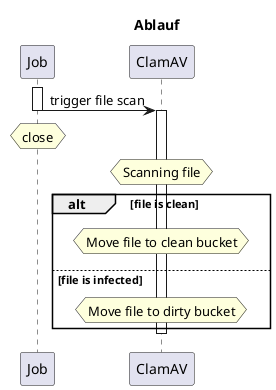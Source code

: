 @startuml
!pragma teoz true

title Ablauf

participant "Job" as job
participant "ClamAV" as clam
activate job
job -> clam : trigger file scan

activate clam
deactivate job
hnote over job: close


hnote over clam: Scanning file 



alt file is clean
hnote over clam: Move file to clean bucket

else file is infected
hnote over clam: Move file to dirty bucket

deactivate clam





@enduml
